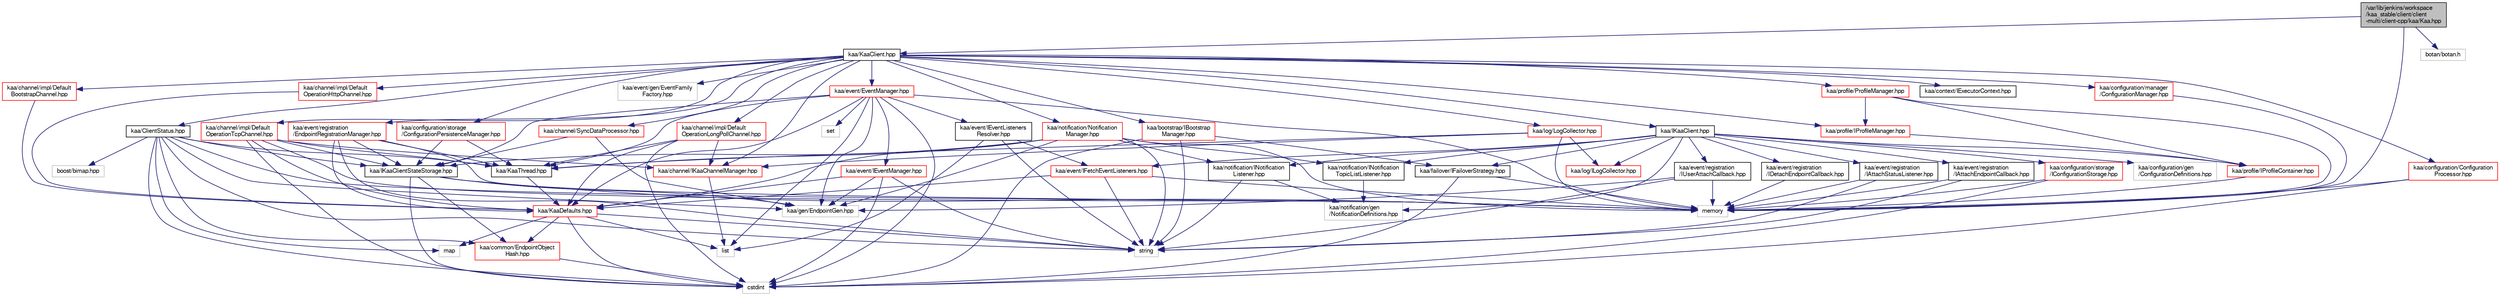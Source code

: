 digraph "/var/lib/jenkins/workspace/kaa_stable/client/client-multi/client-cpp/kaa/Kaa.hpp"
{
  bgcolor="transparent";
  edge [fontname="FreeSans",fontsize="10",labelfontname="FreeSans",labelfontsize="10"];
  node [fontname="FreeSans",fontsize="10",shape=record];
  Node1 [label="/var/lib/jenkins/workspace\l/kaa_stable/client/client\l-multi/client-cpp/kaa/Kaa.hpp",height=0.2,width=0.4,color="black", fillcolor="grey75", style="filled" fontcolor="black"];
  Node1 -> Node2 [color="midnightblue",fontsize="10",style="solid",fontname="FreeSans"];
  Node2 [label="kaa/KaaClient.hpp",height=0.2,width=0.4,color="black",URL="$KaaClient_8hpp.html"];
  Node2 -> Node3 [color="midnightblue",fontsize="10",style="solid",fontname="FreeSans"];
  Node3 [label="kaa/IKaaClient.hpp",height=0.2,width=0.4,color="black",URL="$IKaaClient_8hpp.html"];
  Node3 -> Node4 [color="midnightblue",fontsize="10",style="solid",fontname="FreeSans"];
  Node4 [label="kaa/profile/IProfileContainer.hpp",height=0.2,width=0.4,color="red",URL="$IProfileContainer_8hpp.html"];
  Node4 -> Node5 [color="midnightblue",fontsize="10",style="solid",fontname="FreeSans"];
  Node5 [label="memory",height=0.2,width=0.4,color="grey75"];
  Node3 -> Node6 [color="midnightblue",fontsize="10",style="solid",fontname="FreeSans"];
  Node6 [label="kaa/notification/INotification\lTopicListListener.hpp",height=0.2,width=0.4,color="black",URL="$INotificationTopicListListener_8hpp.html"];
  Node6 -> Node7 [color="midnightblue",fontsize="10",style="solid",fontname="FreeSans"];
  Node7 [label="kaa/notification/gen\l/NotificationDefinitions.hpp",height=0.2,width=0.4,color="grey75"];
  Node3 -> Node7 [color="midnightblue",fontsize="10",style="solid",fontname="FreeSans"];
  Node3 -> Node8 [color="midnightblue",fontsize="10",style="solid",fontname="FreeSans"];
  Node8 [label="kaa/notification/INotification\lListener.hpp",height=0.2,width=0.4,color="black",URL="$INotificationListener_8hpp.html"];
  Node8 -> Node9 [color="midnightblue",fontsize="10",style="solid",fontname="FreeSans"];
  Node9 [label="string",height=0.2,width=0.4,color="grey75"];
  Node8 -> Node7 [color="midnightblue",fontsize="10",style="solid",fontname="FreeSans"];
  Node3 -> Node10 [color="midnightblue",fontsize="10",style="solid",fontname="FreeSans"];
  Node10 [label="kaa/configuration/storage\l/IConfigurationStorage.hpp",height=0.2,width=0.4,color="red",URL="$IConfigurationStorage_8hpp.html"];
  Node10 -> Node5 [color="midnightblue",fontsize="10",style="solid",fontname="FreeSans"];
  Node10 -> Node11 [color="midnightblue",fontsize="10",style="solid",fontname="FreeSans"];
  Node11 [label="cstdint",height=0.2,width=0.4,color="grey75"];
  Node3 -> Node12 [color="midnightblue",fontsize="10",style="solid",fontname="FreeSans"];
  Node12 [label="kaa/configuration/gen\l/ConfigurationDefinitions.hpp",height=0.2,width=0.4,color="grey75"];
  Node3 -> Node13 [color="midnightblue",fontsize="10",style="solid",fontname="FreeSans"];
  Node13 [label="kaa/event/registration\l/IAttachEndpointCallback.hpp",height=0.2,width=0.4,color="black",URL="$IAttachEndpointCallback_8hpp.html"];
  Node13 -> Node9 [color="midnightblue",fontsize="10",style="solid",fontname="FreeSans"];
  Node13 -> Node5 [color="midnightblue",fontsize="10",style="solid",fontname="FreeSans"];
  Node3 -> Node14 [color="midnightblue",fontsize="10",style="solid",fontname="FreeSans"];
  Node14 [label="kaa/event/registration\l/IDetachEndpointCallback.hpp",height=0.2,width=0.4,color="black",URL="$IDetachEndpointCallback_8hpp.html"];
  Node14 -> Node5 [color="midnightblue",fontsize="10",style="solid",fontname="FreeSans"];
  Node3 -> Node15 [color="midnightblue",fontsize="10",style="solid",fontname="FreeSans"];
  Node15 [label="kaa/event/registration\l/IUserAttachCallback.hpp",height=0.2,width=0.4,color="black",URL="$IUserAttachCallback_8hpp.html"];
  Node15 -> Node9 [color="midnightblue",fontsize="10",style="solid",fontname="FreeSans"];
  Node15 -> Node5 [color="midnightblue",fontsize="10",style="solid",fontname="FreeSans"];
  Node15 -> Node16 [color="midnightblue",fontsize="10",style="solid",fontname="FreeSans"];
  Node16 [label="kaa/gen/EndpointGen.hpp",height=0.2,width=0.4,color="grey75"];
  Node3 -> Node17 [color="midnightblue",fontsize="10",style="solid",fontname="FreeSans"];
  Node17 [label="kaa/event/registration\l/IAttachStatusListener.hpp",height=0.2,width=0.4,color="black",URL="$IAttachStatusListener_8hpp.html"];
  Node17 -> Node9 [color="midnightblue",fontsize="10",style="solid",fontname="FreeSans"];
  Node17 -> Node5 [color="midnightblue",fontsize="10",style="solid",fontname="FreeSans"];
  Node3 -> Node18 [color="midnightblue",fontsize="10",style="solid",fontname="FreeSans"];
  Node18 [label="kaa/event/IFetchEventListeners.hpp",height=0.2,width=0.4,color="red",URL="$IFetchEventListeners_8hpp.html"];
  Node18 -> Node19 [color="midnightblue",fontsize="10",style="solid",fontname="FreeSans"];
  Node19 [label="kaa/KaaDefaults.hpp",height=0.2,width=0.4,color="red",URL="$KaaDefaults_8hpp.html"];
  Node19 -> Node20 [color="midnightblue",fontsize="10",style="solid",fontname="FreeSans"];
  Node20 [label="map",height=0.2,width=0.4,color="grey75"];
  Node19 -> Node21 [color="midnightblue",fontsize="10",style="solid",fontname="FreeSans"];
  Node21 [label="list",height=0.2,width=0.4,color="grey75"];
  Node19 -> Node9 [color="midnightblue",fontsize="10",style="solid",fontname="FreeSans"];
  Node19 -> Node11 [color="midnightblue",fontsize="10",style="solid",fontname="FreeSans"];
  Node19 -> Node22 [color="midnightblue",fontsize="10",style="solid",fontname="FreeSans"];
  Node22 [label="kaa/common/EndpointObject\lHash.hpp",height=0.2,width=0.4,color="red",URL="$EndpointObjectHash_8hpp.html"];
  Node22 -> Node11 [color="midnightblue",fontsize="10",style="solid",fontname="FreeSans"];
  Node18 -> Node9 [color="midnightblue",fontsize="10",style="solid",fontname="FreeSans"];
  Node18 -> Node5 [color="midnightblue",fontsize="10",style="solid",fontname="FreeSans"];
  Node3 -> Node23 [color="midnightblue",fontsize="10",style="solid",fontname="FreeSans"];
  Node23 [label="kaa/log/ILogCollector.hpp",height=0.2,width=0.4,color="red",URL="$ILogCollector_8hpp.html",tooltip="NOTE: THIS FILE IS AUTO-GENERATED. DO NOT EDIT IT MANUALLY. "];
  Node3 -> Node24 [color="midnightblue",fontsize="10",style="solid",fontname="FreeSans"];
  Node24 [label="kaa/failover/IFailoverStrategy.hpp",height=0.2,width=0.4,color="black",URL="$IFailoverStrategy_8hpp.html"];
  Node24 -> Node5 [color="midnightblue",fontsize="10",style="solid",fontname="FreeSans"];
  Node24 -> Node11 [color="midnightblue",fontsize="10",style="solid",fontname="FreeSans"];
  Node2 -> Node25 [color="midnightblue",fontsize="10",style="solid",fontname="FreeSans"];
  Node25 [label="kaa/ClientStatus.hpp",height=0.2,width=0.4,color="black",URL="$ClientStatus_8hpp.html"];
  Node25 -> Node9 [color="midnightblue",fontsize="10",style="solid",fontname="FreeSans"];
  Node25 -> Node20 [color="midnightblue",fontsize="10",style="solid",fontname="FreeSans"];
  Node25 -> Node11 [color="midnightblue",fontsize="10",style="solid",fontname="FreeSans"];
  Node25 -> Node5 [color="midnightblue",fontsize="10",style="solid",fontname="FreeSans"];
  Node25 -> Node26 [color="midnightblue",fontsize="10",style="solid",fontname="FreeSans"];
  Node26 [label="boost/bimap.hpp",height=0.2,width=0.4,color="grey75"];
  Node25 -> Node27 [color="midnightblue",fontsize="10",style="solid",fontname="FreeSans"];
  Node27 [label="kaa/KaaThread.hpp",height=0.2,width=0.4,color="black",URL="$KaaThread_8hpp.html"];
  Node27 -> Node19 [color="midnightblue",fontsize="10",style="solid",fontname="FreeSans"];
  Node25 -> Node16 [color="midnightblue",fontsize="10",style="solid",fontname="FreeSans"];
  Node25 -> Node22 [color="midnightblue",fontsize="10",style="solid",fontname="FreeSans"];
  Node25 -> Node28 [color="midnightblue",fontsize="10",style="solid",fontname="FreeSans"];
  Node28 [label="kaa/IKaaClientStateStorage.hpp",height=0.2,width=0.4,color="black",URL="$IKaaClientStateStorage_8hpp.html"];
  Node28 -> Node11 [color="midnightblue",fontsize="10",style="solid",fontname="FreeSans"];
  Node28 -> Node5 [color="midnightblue",fontsize="10",style="solid",fontname="FreeSans"];
  Node28 -> Node16 [color="midnightblue",fontsize="10",style="solid",fontname="FreeSans"];
  Node28 -> Node22 [color="midnightblue",fontsize="10",style="solid",fontname="FreeSans"];
  Node2 -> Node29 [color="midnightblue",fontsize="10",style="solid",fontname="FreeSans"];
  Node29 [label="kaa/event/EventManager.hpp",height=0.2,width=0.4,color="red",URL="$EventManager_8hpp.html"];
  Node29 -> Node30 [color="midnightblue",fontsize="10",style="solid",fontname="FreeSans"];
  Node30 [label="set",height=0.2,width=0.4,color="grey75"];
  Node29 -> Node21 [color="midnightblue",fontsize="10",style="solid",fontname="FreeSans"];
  Node29 -> Node11 [color="midnightblue",fontsize="10",style="solid",fontname="FreeSans"];
  Node29 -> Node5 [color="midnightblue",fontsize="10",style="solid",fontname="FreeSans"];
  Node29 -> Node19 [color="midnightblue",fontsize="10",style="solid",fontname="FreeSans"];
  Node29 -> Node27 [color="midnightblue",fontsize="10",style="solid",fontname="FreeSans"];
  Node29 -> Node16 [color="midnightblue",fontsize="10",style="solid",fontname="FreeSans"];
  Node29 -> Node31 [color="midnightblue",fontsize="10",style="solid",fontname="FreeSans"];
  Node31 [label="kaa/event/IEventManager.hpp",height=0.2,width=0.4,color="red",URL="$IEventManager_8hpp.html"];
  Node31 -> Node19 [color="midnightblue",fontsize="10",style="solid",fontname="FreeSans"];
  Node31 -> Node9 [color="midnightblue",fontsize="10",style="solid",fontname="FreeSans"];
  Node31 -> Node11 [color="midnightblue",fontsize="10",style="solid",fontname="FreeSans"];
  Node31 -> Node16 [color="midnightblue",fontsize="10",style="solid",fontname="FreeSans"];
  Node29 -> Node32 [color="midnightblue",fontsize="10",style="solid",fontname="FreeSans"];
  Node32 [label="kaa/event/IEventListeners\lResolver.hpp",height=0.2,width=0.4,color="black",URL="$IEventListenersResolver_8hpp.html"];
  Node32 -> Node21 [color="midnightblue",fontsize="10",style="solid",fontname="FreeSans"];
  Node32 -> Node9 [color="midnightblue",fontsize="10",style="solid",fontname="FreeSans"];
  Node32 -> Node18 [color="midnightblue",fontsize="10",style="solid",fontname="FreeSans"];
  Node29 -> Node28 [color="midnightblue",fontsize="10",style="solid",fontname="FreeSans"];
  Node2 -> Node33 [color="midnightblue",fontsize="10",style="solid",fontname="FreeSans"];
  Node33 [label="kaa/profile/IProfileManager.hpp",height=0.2,width=0.4,color="red",URL="$IProfileManager_8hpp.html"];
  Node33 -> Node4 [color="midnightblue",fontsize="10",style="solid",fontname="FreeSans"];
  Node2 -> Node34 [color="midnightblue",fontsize="10",style="solid",fontname="FreeSans"];
  Node34 [label="kaa/bootstrap/IBootstrap\lManager.hpp",height=0.2,width=0.4,color="red",URL="$IBootstrapManager_8hpp.html"];
  Node34 -> Node9 [color="midnightblue",fontsize="10",style="solid",fontname="FreeSans"];
  Node34 -> Node11 [color="midnightblue",fontsize="10",style="solid",fontname="FreeSans"];
  Node34 -> Node24 [color="midnightblue",fontsize="10",style="solid",fontname="FreeSans"];
  Node2 -> Node35 [color="midnightblue",fontsize="10",style="solid",fontname="FreeSans"];
  Node35 [label="kaa/event/gen/EventFamily\lFactory.hpp",height=0.2,width=0.4,color="grey75"];
  Node2 -> Node36 [color="midnightblue",fontsize="10",style="solid",fontname="FreeSans"];
  Node36 [label="kaa/profile/ProfileManager.hpp",height=0.2,width=0.4,color="red",URL="$ProfileManager_8hpp.html"];
  Node36 -> Node5 [color="midnightblue",fontsize="10",style="solid",fontname="FreeSans"];
  Node36 -> Node33 [color="midnightblue",fontsize="10",style="solid",fontname="FreeSans"];
  Node36 -> Node4 [color="midnightblue",fontsize="10",style="solid",fontname="FreeSans"];
  Node2 -> Node37 [color="midnightblue",fontsize="10",style="solid",fontname="FreeSans"];
  Node37 [label="kaa/channel/SyncDataProcessor.hpp",height=0.2,width=0.4,color="red",URL="$SyncDataProcessor_8hpp.html"];
  Node37 -> Node16 [color="midnightblue",fontsize="10",style="solid",fontname="FreeSans"];
  Node37 -> Node28 [color="midnightblue",fontsize="10",style="solid",fontname="FreeSans"];
  Node2 -> Node38 [color="midnightblue",fontsize="10",style="solid",fontname="FreeSans"];
  Node38 [label="kaa/notification/Notification\lManager.hpp",height=0.2,width=0.4,color="red",URL="$NotificationManager_8hpp.html"];
  Node38 -> Node19 [color="midnightblue",fontsize="10",style="solid",fontname="FreeSans"];
  Node38 -> Node27 [color="midnightblue",fontsize="10",style="solid",fontname="FreeSans"];
  Node38 -> Node5 [color="midnightblue",fontsize="10",style="solid",fontname="FreeSans"];
  Node38 -> Node9 [color="midnightblue",fontsize="10",style="solid",fontname="FreeSans"];
  Node38 -> Node16 [color="midnightblue",fontsize="10",style="solid",fontname="FreeSans"];
  Node38 -> Node28 [color="midnightblue",fontsize="10",style="solid",fontname="FreeSans"];
  Node38 -> Node8 [color="midnightblue",fontsize="10",style="solid",fontname="FreeSans"];
  Node38 -> Node6 [color="midnightblue",fontsize="10",style="solid",fontname="FreeSans"];
  Node2 -> Node39 [color="midnightblue",fontsize="10",style="solid",fontname="FreeSans"];
  Node39 [label="kaa/event/registration\l/EndpointRegistrationManager.hpp",height=0.2,width=0.4,color="red",URL="$EndpointRegistrationManager_8hpp.html"];
  Node39 -> Node19 [color="midnightblue",fontsize="10",style="solid",fontname="FreeSans"];
  Node39 -> Node9 [color="midnightblue",fontsize="10",style="solid",fontname="FreeSans"];
  Node39 -> Node5 [color="midnightblue",fontsize="10",style="solid",fontname="FreeSans"];
  Node39 -> Node27 [color="midnightblue",fontsize="10",style="solid",fontname="FreeSans"];
  Node39 -> Node28 [color="midnightblue",fontsize="10",style="solid",fontname="FreeSans"];
  Node2 -> Node40 [color="midnightblue",fontsize="10",style="solid",fontname="FreeSans"];
  Node40 [label="kaa/channel/IKaaChannelManager.hpp",height=0.2,width=0.4,color="red",URL="$IKaaChannelManager_8hpp.html"];
  Node40 -> Node21 [color="midnightblue",fontsize="10",style="solid",fontname="FreeSans"];
  Node2 -> Node41 [color="midnightblue",fontsize="10",style="solid",fontname="FreeSans"];
  Node41 [label="kaa/channel/impl/Default\lBootstrapChannel.hpp",height=0.2,width=0.4,color="red",URL="$DefaultBootstrapChannel_8hpp.html"];
  Node41 -> Node19 [color="midnightblue",fontsize="10",style="solid",fontname="FreeSans"];
  Node2 -> Node42 [color="midnightblue",fontsize="10",style="solid",fontname="FreeSans"];
  Node42 [label="kaa/channel/impl/Default\lOperationTcpChannel.hpp",height=0.2,width=0.4,color="red",URL="$DefaultOperationTcpChannel_8hpp.html"];
  Node42 -> Node19 [color="midnightblue",fontsize="10",style="solid",fontname="FreeSans"];
  Node42 -> Node11 [color="midnightblue",fontsize="10",style="solid",fontname="FreeSans"];
  Node42 -> Node5 [color="midnightblue",fontsize="10",style="solid",fontname="FreeSans"];
  Node42 -> Node27 [color="midnightblue",fontsize="10",style="solid",fontname="FreeSans"];
  Node42 -> Node40 [color="midnightblue",fontsize="10",style="solid",fontname="FreeSans"];
  Node42 -> Node28 [color="midnightblue",fontsize="10",style="solid",fontname="FreeSans"];
  Node2 -> Node43 [color="midnightblue",fontsize="10",style="solid",fontname="FreeSans"];
  Node43 [label="kaa/channel/impl/Default\lOperationHttpChannel.hpp",height=0.2,width=0.4,color="red",URL="$DefaultOperationHttpChannel_8hpp.html"];
  Node43 -> Node19 [color="midnightblue",fontsize="10",style="solid",fontname="FreeSans"];
  Node2 -> Node44 [color="midnightblue",fontsize="10",style="solid",fontname="FreeSans"];
  Node44 [label="kaa/channel/impl/Default\lOperationLongPollChannel.hpp",height=0.2,width=0.4,color="red",URL="$DefaultOperationLongPollChannel_8hpp.html"];
  Node44 -> Node19 [color="midnightblue",fontsize="10",style="solid",fontname="FreeSans"];
  Node44 -> Node11 [color="midnightblue",fontsize="10",style="solid",fontname="FreeSans"];
  Node44 -> Node27 [color="midnightblue",fontsize="10",style="solid",fontname="FreeSans"];
  Node44 -> Node40 [color="midnightblue",fontsize="10",style="solid",fontname="FreeSans"];
  Node2 -> Node45 [color="midnightblue",fontsize="10",style="solid",fontname="FreeSans"];
  Node45 [label="kaa/configuration/Configuration\lProcessor.hpp",height=0.2,width=0.4,color="red",URL="$ConfigurationProcessor_8hpp.html"];
  Node45 -> Node11 [color="midnightblue",fontsize="10",style="solid",fontname="FreeSans"];
  Node45 -> Node5 [color="midnightblue",fontsize="10",style="solid",fontname="FreeSans"];
  Node2 -> Node46 [color="midnightblue",fontsize="10",style="solid",fontname="FreeSans"];
  Node46 [label="kaa/configuration/manager\l/ConfigurationManager.hpp",height=0.2,width=0.4,color="red",URL="$ConfigurationManager_8hpp.html"];
  Node46 -> Node5 [color="midnightblue",fontsize="10",style="solid",fontname="FreeSans"];
  Node2 -> Node47 [color="midnightblue",fontsize="10",style="solid",fontname="FreeSans"];
  Node47 [label="kaa/configuration/storage\l/ConfigurationPersistenceManager.hpp",height=0.2,width=0.4,color="red",URL="$ConfigurationPersistenceManager_8hpp.html"];
  Node47 -> Node27 [color="midnightblue",fontsize="10",style="solid",fontname="FreeSans"];
  Node47 -> Node28 [color="midnightblue",fontsize="10",style="solid",fontname="FreeSans"];
  Node2 -> Node48 [color="midnightblue",fontsize="10",style="solid",fontname="FreeSans"];
  Node48 [label="kaa/log/LogCollector.hpp",height=0.2,width=0.4,color="red",URL="$LogCollector_8hpp.html"];
  Node48 -> Node5 [color="midnightblue",fontsize="10",style="solid",fontname="FreeSans"];
  Node48 -> Node27 [color="midnightblue",fontsize="10",style="solid",fontname="FreeSans"];
  Node48 -> Node23 [color="midnightblue",fontsize="10",style="solid",fontname="FreeSans"];
  Node48 -> Node40 [color="midnightblue",fontsize="10",style="solid",fontname="FreeSans"];
  Node2 -> Node49 [color="midnightblue",fontsize="10",style="solid",fontname="FreeSans"];
  Node49 [label="kaa/context/IExecutorContext.hpp",height=0.2,width=0.4,color="black",URL="$IExecutorContext_8hpp.html"];
  Node1 -> Node50 [color="midnightblue",fontsize="10",style="solid",fontname="FreeSans"];
  Node50 [label="botan/botan.h",height=0.2,width=0.4,color="grey75"];
  Node1 -> Node5 [color="midnightblue",fontsize="10",style="solid",fontname="FreeSans"];
}
